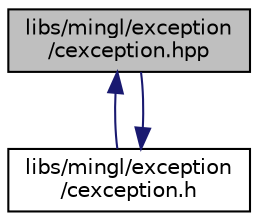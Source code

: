 digraph "libs/mingl/exception/cexception.hpp"
{
 // LATEX_PDF_SIZE
  edge [fontname="Helvetica",fontsize="10",labelfontname="Helvetica",labelfontsize="10"];
  node [fontname="Helvetica",fontsize="10",shape=record];
  Node1 [label="libs/mingl/exception\l/cexception.hpp",height=0.2,width=0.4,color="black", fillcolor="grey75", style="filled", fontcolor="black",tooltip="classe CException"];
  Node1 -> Node2 [dir="back",color="midnightblue",fontsize="10",style="solid"];
  Node2 [label="libs/mingl/exception\l/cexception.h",height=0.2,width=0.4,color="black", fillcolor="white", style="filled",URL="$cexception_8h.html",tooltip="Declaration de la classe CException."];
  Node2 -> Node1 [dir="back",color="midnightblue",fontsize="10",style="solid"];
}
